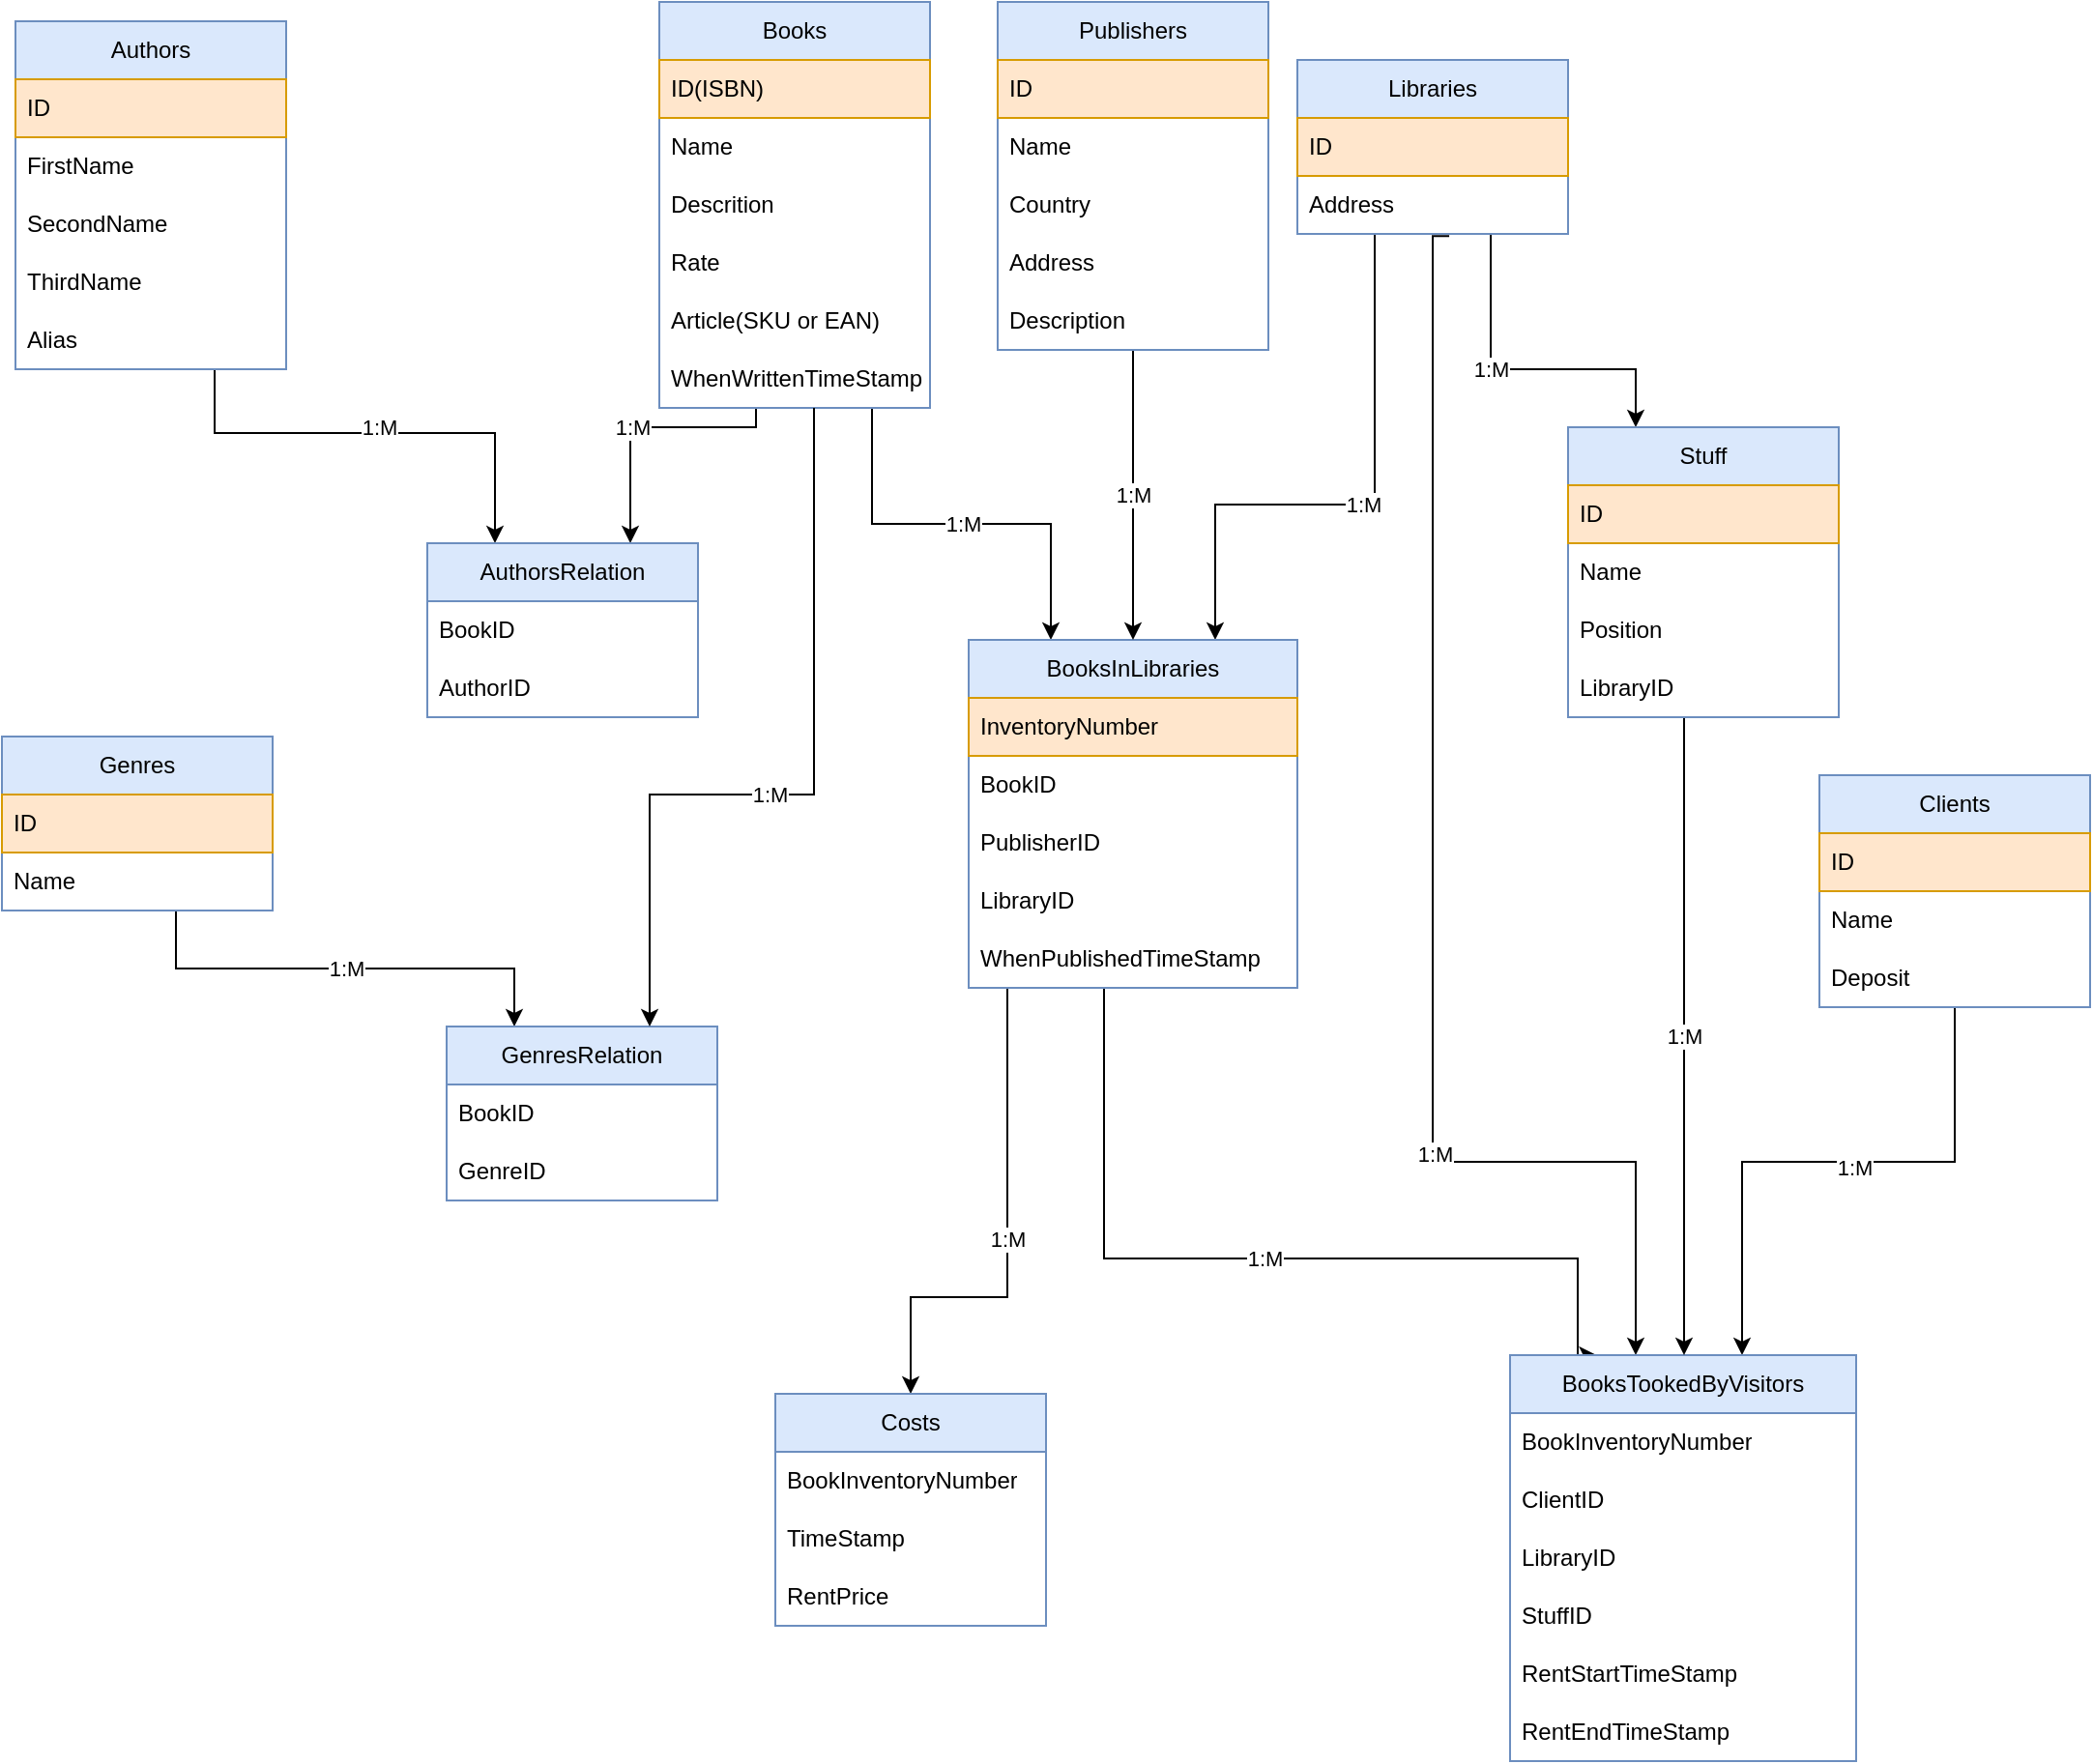 <mxfile version="24.8.2">
  <diagram name="Страница — 1" id="z7YMowdikxi3Jd1POCzD">
    <mxGraphModel dx="2874" dy="1940" grid="0" gridSize="10" guides="1" tooltips="1" connect="1" arrows="1" fold="1" page="0" pageScale="1" pageWidth="827" pageHeight="1169" math="0" shadow="0">
      <root>
        <mxCell id="0" />
        <mxCell id="1" parent="0" />
        <mxCell id="4tEWZzREsJ5v7gbhxGlc-43" style="edgeStyle=orthogonalEdgeStyle;rounded=0;orthogonalLoop=1;jettySize=auto;html=1;entryX=0.75;entryY=0;entryDx=0;entryDy=0;" parent="1" source="4tEWZzREsJ5v7gbhxGlc-1" target="4tEWZzREsJ5v7gbhxGlc-38" edge="1">
          <mxGeometry relative="1" as="geometry">
            <Array as="points">
              <mxPoint x="-30" y="-200" />
              <mxPoint x="-95" y="-200" />
            </Array>
          </mxGeometry>
        </mxCell>
        <mxCell id="4tEWZzREsJ5v7gbhxGlc-45" value="1:M" style="edgeLabel;html=1;align=center;verticalAlign=middle;resizable=0;points=[];" parent="4tEWZzREsJ5v7gbhxGlc-43" vertex="1" connectable="0">
          <mxGeometry x="0.101" relative="1" as="geometry">
            <mxPoint as="offset" />
          </mxGeometry>
        </mxCell>
        <mxCell id="4tEWZzREsJ5v7gbhxGlc-75" value="1:M" style="edgeStyle=orthogonalEdgeStyle;rounded=0;orthogonalLoop=1;jettySize=auto;html=1;entryX=0.25;entryY=0;entryDx=0;entryDy=0;" parent="1" source="4tEWZzREsJ5v7gbhxGlc-1" target="4tEWZzREsJ5v7gbhxGlc-13" edge="1">
          <mxGeometry relative="1" as="geometry">
            <mxPoint x="-5" y="-140" as="targetPoint" />
            <Array as="points">
              <mxPoint x="30" y="-150" />
              <mxPoint x="123" y="-150" />
            </Array>
          </mxGeometry>
        </mxCell>
        <mxCell id="4tEWZzREsJ5v7gbhxGlc-1" value="Books" style="swimlane;fontStyle=0;childLayout=stackLayout;horizontal=1;startSize=30;horizontalStack=0;resizeParent=1;resizeParentMax=0;resizeLast=0;collapsible=1;marginBottom=0;whiteSpace=wrap;html=1;fillColor=#dae8fc;strokeColor=#6c8ebf;" parent="1" vertex="1">
          <mxGeometry x="-80" y="-420" width="140" height="210" as="geometry">
            <mxRectangle x="-50" y="-270" width="70" height="30" as="alternateBounds" />
          </mxGeometry>
        </mxCell>
        <mxCell id="4tEWZzREsJ5v7gbhxGlc-2" value="ID(ISBN)" style="text;strokeColor=#d79b00;fillColor=#ffe6cc;align=left;verticalAlign=middle;spacingLeft=4;spacingRight=4;overflow=hidden;points=[[0,0.5],[1,0.5]];portConstraint=eastwest;rotatable=0;whiteSpace=wrap;html=1;" parent="4tEWZzREsJ5v7gbhxGlc-1" vertex="1">
          <mxGeometry y="30" width="140" height="30" as="geometry" />
        </mxCell>
        <mxCell id="4tEWZzREsJ5v7gbhxGlc-3" value="Name" style="text;strokeColor=none;fillColor=none;align=left;verticalAlign=middle;spacingLeft=4;spacingRight=4;overflow=hidden;points=[[0,0.5],[1,0.5]];portConstraint=eastwest;rotatable=0;whiteSpace=wrap;html=1;" parent="4tEWZzREsJ5v7gbhxGlc-1" vertex="1">
          <mxGeometry y="60" width="140" height="30" as="geometry" />
        </mxCell>
        <mxCell id="4tEWZzREsJ5v7gbhxGlc-56" value="Descrition" style="text;strokeColor=none;fillColor=none;align=left;verticalAlign=middle;spacingLeft=4;spacingRight=4;overflow=hidden;points=[[0,0.5],[1,0.5]];portConstraint=eastwest;rotatable=0;whiteSpace=wrap;html=1;" parent="4tEWZzREsJ5v7gbhxGlc-1" vertex="1">
          <mxGeometry y="90" width="140" height="30" as="geometry" />
        </mxCell>
        <mxCell id="4tEWZzREsJ5v7gbhxGlc-67" value="Rate" style="text;strokeColor=none;fillColor=none;align=left;verticalAlign=middle;spacingLeft=4;spacingRight=4;overflow=hidden;points=[[0,0.5],[1,0.5]];portConstraint=eastwest;rotatable=0;whiteSpace=wrap;html=1;" parent="4tEWZzREsJ5v7gbhxGlc-1" vertex="1">
          <mxGeometry y="120" width="140" height="30" as="geometry" />
        </mxCell>
        <mxCell id="4tEWZzREsJ5v7gbhxGlc-102" value="Article(SKU or EAN)" style="text;strokeColor=none;fillColor=none;align=left;verticalAlign=middle;spacingLeft=4;spacingRight=4;overflow=hidden;points=[[0,0.5],[1,0.5]];portConstraint=eastwest;rotatable=0;whiteSpace=wrap;html=1;" parent="4tEWZzREsJ5v7gbhxGlc-1" vertex="1">
          <mxGeometry y="150" width="140" height="30" as="geometry" />
        </mxCell>
        <mxCell id="4tEWZzREsJ5v7gbhxGlc-4" value="WhenWrittenTimeStamp" style="text;strokeColor=none;fillColor=none;align=left;verticalAlign=middle;spacingLeft=4;spacingRight=4;overflow=hidden;points=[[0,0.5],[1,0.5]];portConstraint=eastwest;rotatable=0;whiteSpace=wrap;html=1;" parent="4tEWZzREsJ5v7gbhxGlc-1" vertex="1">
          <mxGeometry y="180" width="140" height="30" as="geometry" />
        </mxCell>
        <mxCell id="4tEWZzREsJ5v7gbhxGlc-37" style="edgeStyle=orthogonalEdgeStyle;rounded=0;orthogonalLoop=1;jettySize=auto;html=1;entryX=0.25;entryY=0;entryDx=0;entryDy=0;exitX=0.561;exitY=1.038;exitDx=0;exitDy=0;exitPerimeter=0;" parent="1" source="4tEWZzREsJ5v7gbhxGlc-7" edge="1">
          <mxGeometry relative="1" as="geometry">
            <mxPoint x="350" y="-270" as="sourcePoint" />
            <mxPoint x="425" y="280" as="targetPoint" />
            <Array as="points">
              <mxPoint x="320" y="-299" />
              <mxPoint x="320" y="180" />
              <mxPoint x="425" y="180" />
            </Array>
          </mxGeometry>
        </mxCell>
        <mxCell id="4tEWZzREsJ5v7gbhxGlc-53" value="1:M" style="edgeLabel;html=1;align=center;verticalAlign=middle;resizable=0;points=[];" parent="4tEWZzREsJ5v7gbhxGlc-37" vertex="1" connectable="0">
          <mxGeometry x="0.396" y="1" relative="1" as="geometry">
            <mxPoint as="offset" />
          </mxGeometry>
        </mxCell>
        <mxCell id="4tEWZzREsJ5v7gbhxGlc-63" style="edgeStyle=orthogonalEdgeStyle;rounded=0;orthogonalLoop=1;jettySize=auto;html=1;entryX=0.25;entryY=0;entryDx=0;entryDy=0;" parent="1" source="4tEWZzREsJ5v7gbhxGlc-5" target="4tEWZzREsJ5v7gbhxGlc-58" edge="1">
          <mxGeometry relative="1" as="geometry">
            <Array as="points">
              <mxPoint x="350" y="-230" />
              <mxPoint x="425" y="-230" />
            </Array>
          </mxGeometry>
        </mxCell>
        <mxCell id="4tEWZzREsJ5v7gbhxGlc-65" value="1:M" style="edgeLabel;html=1;align=center;verticalAlign=middle;resizable=0;points=[];" parent="4tEWZzREsJ5v7gbhxGlc-63" vertex="1" connectable="0">
          <mxGeometry x="-0.202" relative="1" as="geometry">
            <mxPoint as="offset" />
          </mxGeometry>
        </mxCell>
        <mxCell id="4tEWZzREsJ5v7gbhxGlc-105" value="1:M" style="edgeStyle=orthogonalEdgeStyle;rounded=0;orthogonalLoop=1;jettySize=auto;html=1;entryX=0.75;entryY=0;entryDx=0;entryDy=0;" parent="1" source="4tEWZzREsJ5v7gbhxGlc-5" target="4tEWZzREsJ5v7gbhxGlc-13" edge="1">
          <mxGeometry relative="1" as="geometry">
            <Array as="points">
              <mxPoint x="290" y="-160" />
              <mxPoint x="208" y="-160" />
            </Array>
          </mxGeometry>
        </mxCell>
        <mxCell id="4tEWZzREsJ5v7gbhxGlc-5" value="Libraries" style="swimlane;fontStyle=0;childLayout=stackLayout;horizontal=1;startSize=30;horizontalStack=0;resizeParent=1;resizeParentMax=0;resizeLast=0;collapsible=1;marginBottom=0;whiteSpace=wrap;html=1;fillColor=#dae8fc;strokeColor=#6c8ebf;" parent="1" vertex="1">
          <mxGeometry x="250" y="-390" width="140" height="90" as="geometry" />
        </mxCell>
        <mxCell id="4tEWZzREsJ5v7gbhxGlc-6" value="ID" style="text;strokeColor=#d79b00;fillColor=#ffe6cc;align=left;verticalAlign=middle;spacingLeft=4;spacingRight=4;overflow=hidden;points=[[0,0.5],[1,0.5]];portConstraint=eastwest;rotatable=0;whiteSpace=wrap;html=1;" parent="4tEWZzREsJ5v7gbhxGlc-5" vertex="1">
          <mxGeometry y="30" width="140" height="30" as="geometry" />
        </mxCell>
        <mxCell id="4tEWZzREsJ5v7gbhxGlc-7" value="Address" style="text;strokeColor=none;fillColor=none;align=left;verticalAlign=middle;spacingLeft=4;spacingRight=4;overflow=hidden;points=[[0,0.5],[1,0.5]];portConstraint=eastwest;rotatable=0;whiteSpace=wrap;html=1;" parent="4tEWZzREsJ5v7gbhxGlc-5" vertex="1">
          <mxGeometry y="60" width="140" height="30" as="geometry" />
        </mxCell>
        <mxCell id="4tEWZzREsJ5v7gbhxGlc-54" style="edgeStyle=orthogonalEdgeStyle;rounded=0;orthogonalLoop=1;jettySize=auto;html=1;entryX=0.75;entryY=0;entryDx=0;entryDy=0;" parent="1" source="4tEWZzREsJ5v7gbhxGlc-9" edge="1">
          <mxGeometry relative="1" as="geometry">
            <mxPoint x="675" y="-80" as="sourcePoint" />
            <mxPoint x="480" y="280" as="targetPoint" />
            <Array as="points">
              <mxPoint x="590" y="180" />
              <mxPoint x="480" y="180" />
            </Array>
          </mxGeometry>
        </mxCell>
        <mxCell id="4tEWZzREsJ5v7gbhxGlc-55" value="1:M" style="edgeLabel;html=1;align=center;verticalAlign=middle;resizable=0;points=[];" parent="4tEWZzREsJ5v7gbhxGlc-54" vertex="1" connectable="0">
          <mxGeometry x="-0.089" y="3" relative="1" as="geometry">
            <mxPoint as="offset" />
          </mxGeometry>
        </mxCell>
        <mxCell id="4tEWZzREsJ5v7gbhxGlc-9" value="Clients" style="swimlane;fontStyle=0;childLayout=stackLayout;horizontal=1;startSize=30;horizontalStack=0;resizeParent=1;resizeParentMax=0;resizeLast=0;collapsible=1;marginBottom=0;whiteSpace=wrap;html=1;fillColor=#dae8fc;strokeColor=#6c8ebf;" parent="1" vertex="1">
          <mxGeometry x="520" y="-20" width="140" height="120" as="geometry" />
        </mxCell>
        <mxCell id="4tEWZzREsJ5v7gbhxGlc-10" value="ID" style="text;strokeColor=#d79b00;fillColor=#ffe6cc;align=left;verticalAlign=middle;spacingLeft=4;spacingRight=4;overflow=hidden;points=[[0,0.5],[1,0.5]];portConstraint=eastwest;rotatable=0;whiteSpace=wrap;html=1;" parent="4tEWZzREsJ5v7gbhxGlc-9" vertex="1">
          <mxGeometry y="30" width="140" height="30" as="geometry" />
        </mxCell>
        <mxCell id="4tEWZzREsJ5v7gbhxGlc-11" value="Name" style="text;strokeColor=none;fillColor=none;align=left;verticalAlign=middle;spacingLeft=4;spacingRight=4;overflow=hidden;points=[[0,0.5],[1,0.5]];portConstraint=eastwest;rotatable=0;whiteSpace=wrap;html=1;" parent="4tEWZzREsJ5v7gbhxGlc-9" vertex="1">
          <mxGeometry y="60" width="140" height="30" as="geometry" />
        </mxCell>
        <mxCell id="4tEWZzREsJ5v7gbhxGlc-12" value="Deposit" style="text;strokeColor=none;fillColor=none;align=left;verticalAlign=middle;spacingLeft=4;spacingRight=4;overflow=hidden;points=[[0,0.5],[1,0.5]];portConstraint=eastwest;rotatable=0;whiteSpace=wrap;html=1;" parent="4tEWZzREsJ5v7gbhxGlc-9" vertex="1">
          <mxGeometry y="90" width="140" height="30" as="geometry" />
        </mxCell>
        <mxCell id="4tEWZzREsJ5v7gbhxGlc-77" value="1:M" style="edgeStyle=orthogonalEdgeStyle;rounded=0;orthogonalLoop=1;jettySize=auto;html=1;entryX=0.25;entryY=0;entryDx=0;entryDy=0;" parent="1" source="4tEWZzREsJ5v7gbhxGlc-13" target="4tEWZzREsJ5v7gbhxGlc-17" edge="1">
          <mxGeometry relative="1" as="geometry">
            <Array as="points">
              <mxPoint x="150" y="230" />
              <mxPoint x="395" y="230" />
            </Array>
          </mxGeometry>
        </mxCell>
        <mxCell id="4tEWZzREsJ5v7gbhxGlc-88" value="1:M" style="edgeStyle=orthogonalEdgeStyle;rounded=0;orthogonalLoop=1;jettySize=auto;html=1;entryX=0.5;entryY=0;entryDx=0;entryDy=0;" parent="1" source="4tEWZzREsJ5v7gbhxGlc-13" target="4tEWZzREsJ5v7gbhxGlc-21" edge="1">
          <mxGeometry relative="1" as="geometry">
            <Array as="points">
              <mxPoint x="100" y="250" />
              <mxPoint x="50" y="250" />
            </Array>
          </mxGeometry>
        </mxCell>
        <mxCell id="4tEWZzREsJ5v7gbhxGlc-13" value="BooksInLibraries" style="swimlane;fontStyle=0;childLayout=stackLayout;horizontal=1;startSize=30;horizontalStack=0;resizeParent=1;resizeParentMax=0;resizeLast=0;collapsible=1;marginBottom=0;whiteSpace=wrap;html=1;fillColor=#dae8fc;strokeColor=#6c8ebf;" parent="1" vertex="1">
          <mxGeometry x="80" y="-90" width="170" height="180" as="geometry" />
        </mxCell>
        <mxCell id="4tEWZzREsJ5v7gbhxGlc-14" value="InventoryNumber" style="text;strokeColor=#d79b00;fillColor=#ffe6cc;align=left;verticalAlign=middle;spacingLeft=4;spacingRight=4;overflow=hidden;points=[[0,0.5],[1,0.5]];portConstraint=eastwest;rotatable=0;whiteSpace=wrap;html=1;" parent="4tEWZzREsJ5v7gbhxGlc-13" vertex="1">
          <mxGeometry y="30" width="170" height="30" as="geometry" />
        </mxCell>
        <mxCell id="4tEWZzREsJ5v7gbhxGlc-15" value="BookID" style="text;strokeColor=none;fillColor=none;align=left;verticalAlign=middle;spacingLeft=4;spacingRight=4;overflow=hidden;points=[[0,0.5],[1,0.5]];portConstraint=eastwest;rotatable=0;whiteSpace=wrap;html=1;" parent="4tEWZzREsJ5v7gbhxGlc-13" vertex="1">
          <mxGeometry y="60" width="170" height="30" as="geometry" />
        </mxCell>
        <mxCell id="4tEWZzREsJ5v7gbhxGlc-106" value="PublisherID" style="text;strokeColor=none;fillColor=none;align=left;verticalAlign=middle;spacingLeft=4;spacingRight=4;overflow=hidden;points=[[0,0.5],[1,0.5]];portConstraint=eastwest;rotatable=0;whiteSpace=wrap;html=1;" parent="4tEWZzREsJ5v7gbhxGlc-13" vertex="1">
          <mxGeometry y="90" width="170" height="30" as="geometry" />
        </mxCell>
        <mxCell id="4tEWZzREsJ5v7gbhxGlc-103" value="LibraryID" style="text;strokeColor=none;fillColor=none;align=left;verticalAlign=middle;spacingLeft=4;spacingRight=4;overflow=hidden;points=[[0,0.5],[1,0.5]];portConstraint=eastwest;rotatable=0;whiteSpace=wrap;html=1;" parent="4tEWZzREsJ5v7gbhxGlc-13" vertex="1">
          <mxGeometry y="120" width="170" height="30" as="geometry" />
        </mxCell>
        <mxCell id="4tEWZzREsJ5v7gbhxGlc-76" value="WhenPublishedTimeStamp" style="text;strokeColor=none;fillColor=none;align=left;verticalAlign=middle;spacingLeft=4;spacingRight=4;overflow=hidden;points=[[0,0.5],[1,0.5]];portConstraint=eastwest;rotatable=0;whiteSpace=wrap;html=1;" parent="4tEWZzREsJ5v7gbhxGlc-13" vertex="1">
          <mxGeometry y="150" width="170" height="30" as="geometry" />
        </mxCell>
        <mxCell id="4tEWZzREsJ5v7gbhxGlc-17" value="BooksTookedByVisitors" style="swimlane;fontStyle=0;childLayout=stackLayout;horizontal=1;startSize=30;horizontalStack=0;resizeParent=1;resizeParentMax=0;resizeLast=0;collapsible=1;marginBottom=0;whiteSpace=wrap;html=1;fillColor=#dae8fc;strokeColor=#6c8ebf;" parent="1" vertex="1">
          <mxGeometry x="360" y="280" width="179" height="210" as="geometry" />
        </mxCell>
        <mxCell id="4tEWZzREsJ5v7gbhxGlc-19" value="BookInventoryNumber" style="text;strokeColor=none;fillColor=none;align=left;verticalAlign=middle;spacingLeft=4;spacingRight=4;overflow=hidden;points=[[0,0.5],[1,0.5]];portConstraint=eastwest;rotatable=0;whiteSpace=wrap;html=1;" parent="4tEWZzREsJ5v7gbhxGlc-17" vertex="1">
          <mxGeometry y="30" width="179" height="30" as="geometry" />
        </mxCell>
        <mxCell id="4tEWZzREsJ5v7gbhxGlc-18" value="ClientID" style="text;strokeColor=none;fillColor=none;align=left;verticalAlign=middle;spacingLeft=4;spacingRight=4;overflow=hidden;points=[[0,0.5],[1,0.5]];portConstraint=eastwest;rotatable=0;whiteSpace=wrap;html=1;" parent="4tEWZzREsJ5v7gbhxGlc-17" vertex="1">
          <mxGeometry y="60" width="179" height="30" as="geometry" />
        </mxCell>
        <mxCell id="4tEWZzREsJ5v7gbhxGlc-36" value="LibraryID" style="text;strokeColor=none;fillColor=none;align=left;verticalAlign=middle;spacingLeft=4;spacingRight=4;overflow=hidden;points=[[0,0.5],[1,0.5]];portConstraint=eastwest;rotatable=0;whiteSpace=wrap;html=1;" parent="4tEWZzREsJ5v7gbhxGlc-17" vertex="1">
          <mxGeometry y="90" width="179" height="30" as="geometry" />
        </mxCell>
        <mxCell id="4tEWZzREsJ5v7gbhxGlc-66" value="&lt;span style=&quot;text-align: center;&quot;&gt;StuffID&lt;/span&gt;" style="text;strokeColor=none;fillColor=none;align=left;verticalAlign=middle;spacingLeft=4;spacingRight=4;overflow=hidden;points=[[0,0.5],[1,0.5]];portConstraint=eastwest;rotatable=0;whiteSpace=wrap;html=1;" parent="4tEWZzREsJ5v7gbhxGlc-17" vertex="1">
          <mxGeometry y="120" width="179" height="30" as="geometry" />
        </mxCell>
        <mxCell id="epVj1xCwe6HCllGK1p9L-1" value="RentStartTimeStamp" style="text;strokeColor=none;fillColor=none;align=left;verticalAlign=middle;spacingLeft=4;spacingRight=4;overflow=hidden;points=[[0,0.5],[1,0.5]];portConstraint=eastwest;rotatable=0;whiteSpace=wrap;html=1;" vertex="1" parent="4tEWZzREsJ5v7gbhxGlc-17">
          <mxGeometry y="150" width="179" height="30" as="geometry" />
        </mxCell>
        <mxCell id="4tEWZzREsJ5v7gbhxGlc-57" value="RentEndTimeStamp" style="text;strokeColor=none;fillColor=none;align=left;verticalAlign=middle;spacingLeft=4;spacingRight=4;overflow=hidden;points=[[0,0.5],[1,0.5]];portConstraint=eastwest;rotatable=0;whiteSpace=wrap;html=1;" parent="4tEWZzREsJ5v7gbhxGlc-17" vertex="1">
          <mxGeometry y="180" width="179" height="30" as="geometry" />
        </mxCell>
        <mxCell id="4tEWZzREsJ5v7gbhxGlc-21" value="Costs" style="swimlane;fontStyle=0;childLayout=stackLayout;horizontal=1;startSize=30;horizontalStack=0;resizeParent=1;resizeParentMax=0;resizeLast=0;collapsible=1;marginBottom=0;whiteSpace=wrap;html=1;fillColor=#dae8fc;strokeColor=#6c8ebf;" parent="1" vertex="1">
          <mxGeometry x="-20" y="300" width="140" height="120" as="geometry" />
        </mxCell>
        <mxCell id="4tEWZzREsJ5v7gbhxGlc-22" value="BookInventoryNumber" style="text;strokeColor=none;fillColor=none;align=left;verticalAlign=middle;spacingLeft=4;spacingRight=4;overflow=hidden;points=[[0,0.5],[1,0.5]];portConstraint=eastwest;rotatable=0;whiteSpace=wrap;html=1;" parent="4tEWZzREsJ5v7gbhxGlc-21" vertex="1">
          <mxGeometry y="30" width="140" height="30" as="geometry" />
        </mxCell>
        <mxCell id="4tEWZzREsJ5v7gbhxGlc-23" value="TimeStamp" style="text;strokeColor=none;fillColor=none;align=left;verticalAlign=middle;spacingLeft=4;spacingRight=4;overflow=hidden;points=[[0,0.5],[1,0.5]];portConstraint=eastwest;rotatable=0;whiteSpace=wrap;html=1;" parent="4tEWZzREsJ5v7gbhxGlc-21" vertex="1">
          <mxGeometry y="60" width="140" height="30" as="geometry" />
        </mxCell>
        <mxCell id="4tEWZzREsJ5v7gbhxGlc-24" value="RentPrice" style="text;strokeColor=none;fillColor=none;align=left;verticalAlign=middle;spacingLeft=4;spacingRight=4;overflow=hidden;points=[[0,0.5],[1,0.5]];portConstraint=eastwest;rotatable=0;whiteSpace=wrap;html=1;" parent="4tEWZzREsJ5v7gbhxGlc-21" vertex="1">
          <mxGeometry y="90" width="140" height="30" as="geometry" />
        </mxCell>
        <mxCell id="4tEWZzREsJ5v7gbhxGlc-42" style="edgeStyle=orthogonalEdgeStyle;rounded=0;orthogonalLoop=1;jettySize=auto;html=1;entryX=0.25;entryY=0;entryDx=0;entryDy=0;" parent="1" source="4tEWZzREsJ5v7gbhxGlc-25" target="4tEWZzREsJ5v7gbhxGlc-38" edge="1">
          <mxGeometry relative="1" as="geometry">
            <Array as="points">
              <mxPoint x="-310" y="-197" />
              <mxPoint x="-165" y="-197" />
            </Array>
          </mxGeometry>
        </mxCell>
        <mxCell id="4tEWZzREsJ5v7gbhxGlc-44" value="1:M" style="edgeLabel;html=1;align=center;verticalAlign=middle;resizable=0;points=[];" parent="4tEWZzREsJ5v7gbhxGlc-42" vertex="1" connectable="0">
          <mxGeometry x="-0.002" y="3" relative="1" as="geometry">
            <mxPoint as="offset" />
          </mxGeometry>
        </mxCell>
        <mxCell id="4tEWZzREsJ5v7gbhxGlc-25" value="Authors" style="swimlane;fontStyle=0;childLayout=stackLayout;horizontal=1;startSize=30;horizontalStack=0;resizeParent=1;resizeParentMax=0;resizeLast=0;collapsible=1;marginBottom=0;whiteSpace=wrap;html=1;fillColor=#dae8fc;strokeColor=#6c8ebf;" parent="1" vertex="1">
          <mxGeometry x="-413" y="-410" width="140" height="180" as="geometry" />
        </mxCell>
        <mxCell id="4tEWZzREsJ5v7gbhxGlc-26" value="ID" style="text;strokeColor=#d79b00;fillColor=#ffe6cc;align=left;verticalAlign=middle;spacingLeft=4;spacingRight=4;overflow=hidden;points=[[0,0.5],[1,0.5]];portConstraint=eastwest;rotatable=0;whiteSpace=wrap;html=1;" parent="4tEWZzREsJ5v7gbhxGlc-25" vertex="1">
          <mxGeometry y="30" width="140" height="30" as="geometry" />
        </mxCell>
        <mxCell id="4tEWZzREsJ5v7gbhxGlc-89" value="FirstName" style="text;strokeColor=none;fillColor=none;align=left;verticalAlign=middle;spacingLeft=4;spacingRight=4;overflow=hidden;points=[[0,0.5],[1,0.5]];portConstraint=eastwest;rotatable=0;whiteSpace=wrap;html=1;" parent="4tEWZzREsJ5v7gbhxGlc-25" vertex="1">
          <mxGeometry y="60" width="140" height="30" as="geometry" />
        </mxCell>
        <mxCell id="4tEWZzREsJ5v7gbhxGlc-27" value="SecondName" style="text;strokeColor=none;fillColor=none;align=left;verticalAlign=middle;spacingLeft=4;spacingRight=4;overflow=hidden;points=[[0,0.5],[1,0.5]];portConstraint=eastwest;rotatable=0;whiteSpace=wrap;html=1;" parent="4tEWZzREsJ5v7gbhxGlc-25" vertex="1">
          <mxGeometry y="90" width="140" height="30" as="geometry" />
        </mxCell>
        <mxCell id="4tEWZzREsJ5v7gbhxGlc-108" value="ThirdName" style="text;strokeColor=none;fillColor=none;align=left;verticalAlign=middle;spacingLeft=4;spacingRight=4;overflow=hidden;points=[[0,0.5],[1,0.5]];portConstraint=eastwest;rotatable=0;whiteSpace=wrap;html=1;" parent="4tEWZzREsJ5v7gbhxGlc-25" vertex="1">
          <mxGeometry y="120" width="140" height="30" as="geometry" />
        </mxCell>
        <mxCell id="4tEWZzREsJ5v7gbhxGlc-28" value="Alias" style="text;strokeColor=none;fillColor=none;align=left;verticalAlign=middle;spacingLeft=4;spacingRight=4;overflow=hidden;points=[[0,0.5],[1,0.5]];portConstraint=eastwest;rotatable=0;whiteSpace=wrap;html=1;" parent="4tEWZzREsJ5v7gbhxGlc-25" vertex="1">
          <mxGeometry y="150" width="140" height="30" as="geometry" />
        </mxCell>
        <mxCell id="4tEWZzREsJ5v7gbhxGlc-38" value="AuthorsRelation" style="swimlane;fontStyle=0;childLayout=stackLayout;horizontal=1;startSize=30;horizontalStack=0;resizeParent=1;resizeParentMax=0;resizeLast=0;collapsible=1;marginBottom=0;whiteSpace=wrap;html=1;fillColor=#dae8fc;strokeColor=#6c8ebf;" parent="1" vertex="1">
          <mxGeometry x="-200" y="-140" width="140" height="90" as="geometry" />
        </mxCell>
        <mxCell id="4tEWZzREsJ5v7gbhxGlc-39" value="BookID" style="text;strokeColor=none;fillColor=none;align=left;verticalAlign=middle;spacingLeft=4;spacingRight=4;overflow=hidden;points=[[0,0.5],[1,0.5]];portConstraint=eastwest;rotatable=0;whiteSpace=wrap;html=1;" parent="4tEWZzREsJ5v7gbhxGlc-38" vertex="1">
          <mxGeometry y="30" width="140" height="30" as="geometry" />
        </mxCell>
        <mxCell id="4tEWZzREsJ5v7gbhxGlc-40" value="AuthorID" style="text;strokeColor=none;fillColor=none;align=left;verticalAlign=middle;spacingLeft=4;spacingRight=4;overflow=hidden;points=[[0,0.5],[1,0.5]];portConstraint=eastwest;rotatable=0;whiteSpace=wrap;html=1;" parent="4tEWZzREsJ5v7gbhxGlc-38" vertex="1">
          <mxGeometry y="60" width="140" height="30" as="geometry" />
        </mxCell>
        <mxCell id="4tEWZzREsJ5v7gbhxGlc-69" value="1:M" style="edgeStyle=orthogonalEdgeStyle;rounded=0;orthogonalLoop=1;jettySize=auto;html=1;entryX=0.5;entryY=0;entryDx=0;entryDy=0;" parent="1" edge="1">
          <mxGeometry relative="1" as="geometry">
            <mxPoint x="450" y="-50" as="sourcePoint" />
            <mxPoint x="450" y="280" as="targetPoint" />
            <Array as="points">
              <mxPoint x="450" y="190" />
              <mxPoint x="450" y="190" />
            </Array>
          </mxGeometry>
        </mxCell>
        <mxCell id="4tEWZzREsJ5v7gbhxGlc-58" value="Stuff" style="swimlane;fontStyle=0;childLayout=stackLayout;horizontal=1;startSize=30;horizontalStack=0;resizeParent=1;resizeParentMax=0;resizeLast=0;collapsible=1;marginBottom=0;whiteSpace=wrap;html=1;fillColor=#dae8fc;strokeColor=#6c8ebf;" parent="1" vertex="1">
          <mxGeometry x="390" y="-200" width="140" height="150" as="geometry" />
        </mxCell>
        <mxCell id="4tEWZzREsJ5v7gbhxGlc-59" value="ID" style="text;strokeColor=#d79b00;fillColor=#ffe6cc;align=left;verticalAlign=middle;spacingLeft=4;spacingRight=4;overflow=hidden;points=[[0,0.5],[1,0.5]];portConstraint=eastwest;rotatable=0;whiteSpace=wrap;html=1;" parent="4tEWZzREsJ5v7gbhxGlc-58" vertex="1">
          <mxGeometry y="30" width="140" height="30" as="geometry" />
        </mxCell>
        <mxCell id="4tEWZzREsJ5v7gbhxGlc-60" value="Name" style="text;strokeColor=none;fillColor=none;align=left;verticalAlign=middle;spacingLeft=4;spacingRight=4;overflow=hidden;points=[[0,0.5],[1,0.5]];portConstraint=eastwest;rotatable=0;whiteSpace=wrap;html=1;" parent="4tEWZzREsJ5v7gbhxGlc-58" vertex="1">
          <mxGeometry y="60" width="140" height="30" as="geometry" />
        </mxCell>
        <mxCell id="4tEWZzREsJ5v7gbhxGlc-61" value="Position" style="text;strokeColor=none;fillColor=none;align=left;verticalAlign=middle;spacingLeft=4;spacingRight=4;overflow=hidden;points=[[0,0.5],[1,0.5]];portConstraint=eastwest;rotatable=0;whiteSpace=wrap;html=1;" parent="4tEWZzREsJ5v7gbhxGlc-58" vertex="1">
          <mxGeometry y="90" width="140" height="30" as="geometry" />
        </mxCell>
        <mxCell id="4tEWZzREsJ5v7gbhxGlc-62" value="LibraryID" style="text;strokeColor=none;fillColor=none;align=left;verticalAlign=middle;spacingLeft=4;spacingRight=4;overflow=hidden;points=[[0,0.5],[1,0.5]];portConstraint=eastwest;rotatable=0;whiteSpace=wrap;html=1;" parent="4tEWZzREsJ5v7gbhxGlc-58" vertex="1">
          <mxGeometry y="120" width="140" height="30" as="geometry" />
        </mxCell>
        <mxCell id="4tEWZzREsJ5v7gbhxGlc-87" value="1:M" style="edgeStyle=orthogonalEdgeStyle;rounded=0;orthogonalLoop=1;jettySize=auto;html=1;entryX=0.25;entryY=0;entryDx=0;entryDy=0;" parent="1" source="4tEWZzREsJ5v7gbhxGlc-78" target="4tEWZzREsJ5v7gbhxGlc-82" edge="1">
          <mxGeometry relative="1" as="geometry">
            <Array as="points">
              <mxPoint x="-330" y="80" />
              <mxPoint x="-155" y="80" />
            </Array>
          </mxGeometry>
        </mxCell>
        <mxCell id="4tEWZzREsJ5v7gbhxGlc-78" value="Genres" style="swimlane;fontStyle=0;childLayout=stackLayout;horizontal=1;startSize=30;horizontalStack=0;resizeParent=1;resizeParentMax=0;resizeLast=0;collapsible=1;marginBottom=0;whiteSpace=wrap;html=1;fillColor=#dae8fc;strokeColor=#6c8ebf;" parent="1" vertex="1">
          <mxGeometry x="-420" y="-40" width="140" height="90" as="geometry" />
        </mxCell>
        <mxCell id="4tEWZzREsJ5v7gbhxGlc-79" value="ID" style="text;strokeColor=#d79b00;fillColor=#ffe6cc;align=left;verticalAlign=middle;spacingLeft=4;spacingRight=4;overflow=hidden;points=[[0,0.5],[1,0.5]];portConstraint=eastwest;rotatable=0;whiteSpace=wrap;html=1;" parent="4tEWZzREsJ5v7gbhxGlc-78" vertex="1">
          <mxGeometry y="30" width="140" height="30" as="geometry" />
        </mxCell>
        <mxCell id="4tEWZzREsJ5v7gbhxGlc-80" value="Name" style="text;strokeColor=none;fillColor=none;align=left;verticalAlign=middle;spacingLeft=4;spacingRight=4;overflow=hidden;points=[[0,0.5],[1,0.5]];portConstraint=eastwest;rotatable=0;whiteSpace=wrap;html=1;" parent="4tEWZzREsJ5v7gbhxGlc-78" vertex="1">
          <mxGeometry y="60" width="140" height="30" as="geometry" />
        </mxCell>
        <mxCell id="4tEWZzREsJ5v7gbhxGlc-82" value="GenresRelation" style="swimlane;fontStyle=0;childLayout=stackLayout;horizontal=1;startSize=30;horizontalStack=0;resizeParent=1;resizeParentMax=0;resizeLast=0;collapsible=1;marginBottom=0;whiteSpace=wrap;html=1;fillColor=#dae8fc;strokeColor=#6c8ebf;" parent="1" vertex="1">
          <mxGeometry x="-190" y="110" width="140" height="90" as="geometry" />
        </mxCell>
        <mxCell id="4tEWZzREsJ5v7gbhxGlc-83" value="BookID" style="text;strokeColor=none;fillColor=none;align=left;verticalAlign=middle;spacingLeft=4;spacingRight=4;overflow=hidden;points=[[0,0.5],[1,0.5]];portConstraint=eastwest;rotatable=0;whiteSpace=wrap;html=1;" parent="4tEWZzREsJ5v7gbhxGlc-82" vertex="1">
          <mxGeometry y="30" width="140" height="30" as="geometry" />
        </mxCell>
        <mxCell id="4tEWZzREsJ5v7gbhxGlc-84" value="GenreID" style="text;strokeColor=none;fillColor=none;align=left;verticalAlign=middle;spacingLeft=4;spacingRight=4;overflow=hidden;points=[[0,0.5],[1,0.5]];portConstraint=eastwest;rotatable=0;whiteSpace=wrap;html=1;" parent="4tEWZzREsJ5v7gbhxGlc-82" vertex="1">
          <mxGeometry y="60" width="140" height="30" as="geometry" />
        </mxCell>
        <mxCell id="4tEWZzREsJ5v7gbhxGlc-85" style="edgeStyle=orthogonalEdgeStyle;rounded=0;orthogonalLoop=1;jettySize=auto;html=1;entryX=0.75;entryY=0;entryDx=0;entryDy=0;" parent="1" source="4tEWZzREsJ5v7gbhxGlc-1" target="4tEWZzREsJ5v7gbhxGlc-82" edge="1">
          <mxGeometry relative="1" as="geometry">
            <mxPoint x="0.029" y="-210" as="sourcePoint" />
            <mxPoint x="-65" y="50" as="targetPoint" />
            <Array as="points">
              <mxPoint y="-10" />
              <mxPoint x="-85" y="-10" />
            </Array>
          </mxGeometry>
        </mxCell>
        <mxCell id="4tEWZzREsJ5v7gbhxGlc-86" value="1:M" style="edgeLabel;html=1;align=center;verticalAlign=middle;resizable=0;points=[];" parent="4tEWZzREsJ5v7gbhxGlc-85" vertex="1" connectable="0">
          <mxGeometry x="0.101" relative="1" as="geometry">
            <mxPoint as="offset" />
          </mxGeometry>
        </mxCell>
        <mxCell id="4tEWZzREsJ5v7gbhxGlc-107" value="1:M" style="edgeStyle=orthogonalEdgeStyle;rounded=0;orthogonalLoop=1;jettySize=auto;html=1;entryX=0.5;entryY=0;entryDx=0;entryDy=0;" parent="1" source="4tEWZzREsJ5v7gbhxGlc-90" target="4tEWZzREsJ5v7gbhxGlc-13" edge="1">
          <mxGeometry relative="1" as="geometry" />
        </mxCell>
        <mxCell id="4tEWZzREsJ5v7gbhxGlc-90" value="Publishers" style="swimlane;fontStyle=0;childLayout=stackLayout;horizontal=1;startSize=30;horizontalStack=0;resizeParent=1;resizeParentMax=0;resizeLast=0;collapsible=1;marginBottom=0;whiteSpace=wrap;html=1;fillColor=#dae8fc;strokeColor=#6c8ebf;" parent="1" vertex="1">
          <mxGeometry x="95" y="-420" width="140" height="180" as="geometry" />
        </mxCell>
        <mxCell id="4tEWZzREsJ5v7gbhxGlc-91" value="ID" style="text;strokeColor=#d79b00;fillColor=#ffe6cc;align=left;verticalAlign=middle;spacingLeft=4;spacingRight=4;overflow=hidden;points=[[0,0.5],[1,0.5]];portConstraint=eastwest;rotatable=0;whiteSpace=wrap;html=1;" parent="4tEWZzREsJ5v7gbhxGlc-90" vertex="1">
          <mxGeometry y="30" width="140" height="30" as="geometry" />
        </mxCell>
        <mxCell id="4tEWZzREsJ5v7gbhxGlc-92" value="Name" style="text;strokeColor=none;fillColor=none;align=left;verticalAlign=middle;spacingLeft=4;spacingRight=4;overflow=hidden;points=[[0,0.5],[1,0.5]];portConstraint=eastwest;rotatable=0;whiteSpace=wrap;html=1;" parent="4tEWZzREsJ5v7gbhxGlc-90" vertex="1">
          <mxGeometry y="60" width="140" height="30" as="geometry" />
        </mxCell>
        <mxCell id="4tEWZzREsJ5v7gbhxGlc-94" value="Country" style="text;strokeColor=none;fillColor=none;align=left;verticalAlign=middle;spacingLeft=4;spacingRight=4;overflow=hidden;points=[[0,0.5],[1,0.5]];portConstraint=eastwest;rotatable=0;whiteSpace=wrap;html=1;" parent="4tEWZzREsJ5v7gbhxGlc-90" vertex="1">
          <mxGeometry y="90" width="140" height="30" as="geometry" />
        </mxCell>
        <mxCell id="4tEWZzREsJ5v7gbhxGlc-95" value="Address" style="text;strokeColor=none;fillColor=none;align=left;verticalAlign=middle;spacingLeft=4;spacingRight=4;overflow=hidden;points=[[0,0.5],[1,0.5]];portConstraint=eastwest;rotatable=0;whiteSpace=wrap;html=1;" parent="4tEWZzREsJ5v7gbhxGlc-90" vertex="1">
          <mxGeometry y="120" width="140" height="30" as="geometry" />
        </mxCell>
        <mxCell id="4tEWZzREsJ5v7gbhxGlc-93" value="Description" style="text;strokeColor=none;fillColor=none;align=left;verticalAlign=middle;spacingLeft=4;spacingRight=4;overflow=hidden;points=[[0,0.5],[1,0.5]];portConstraint=eastwest;rotatable=0;whiteSpace=wrap;html=1;" parent="4tEWZzREsJ5v7gbhxGlc-90" vertex="1">
          <mxGeometry y="150" width="140" height="30" as="geometry" />
        </mxCell>
      </root>
    </mxGraphModel>
  </diagram>
</mxfile>
